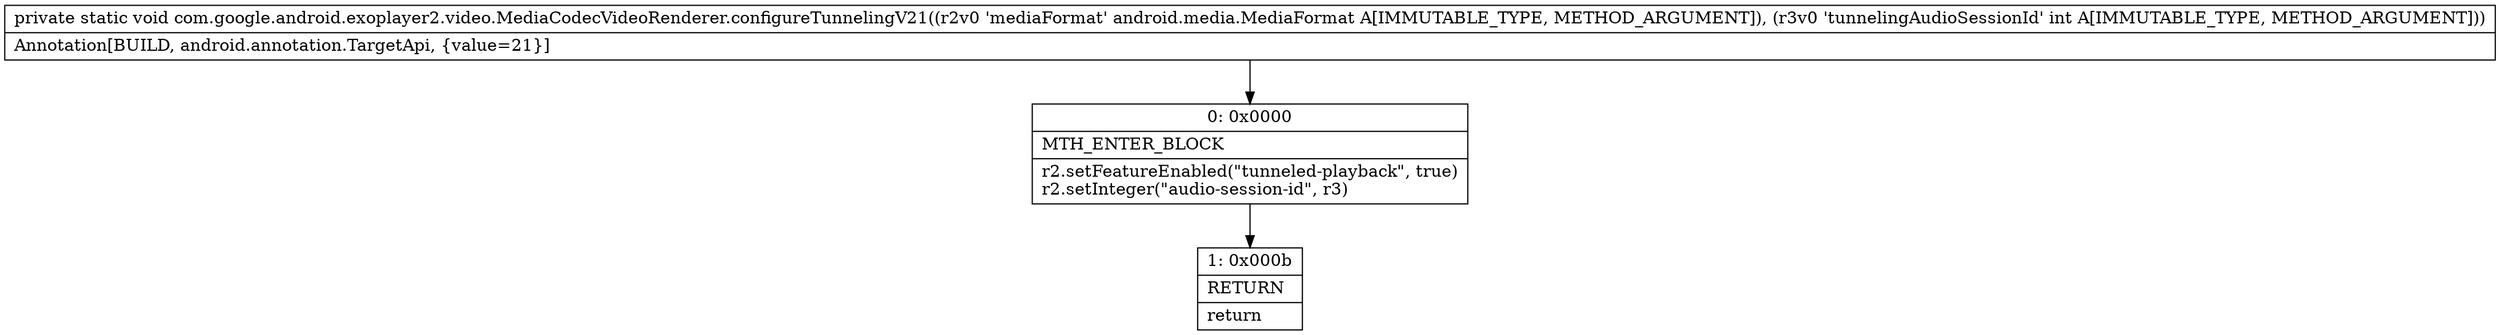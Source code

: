digraph "CFG forcom.google.android.exoplayer2.video.MediaCodecVideoRenderer.configureTunnelingV21(Landroid\/media\/MediaFormat;I)V" {
Node_0 [shape=record,label="{0\:\ 0x0000|MTH_ENTER_BLOCK\l|r2.setFeatureEnabled(\"tunneled\-playback\", true)\lr2.setInteger(\"audio\-session\-id\", r3)\l}"];
Node_1 [shape=record,label="{1\:\ 0x000b|RETURN\l|return\l}"];
MethodNode[shape=record,label="{private static void com.google.android.exoplayer2.video.MediaCodecVideoRenderer.configureTunnelingV21((r2v0 'mediaFormat' android.media.MediaFormat A[IMMUTABLE_TYPE, METHOD_ARGUMENT]), (r3v0 'tunnelingAudioSessionId' int A[IMMUTABLE_TYPE, METHOD_ARGUMENT]))  | Annotation[BUILD, android.annotation.TargetApi, \{value=21\}]\l}"];
MethodNode -> Node_0;
Node_0 -> Node_1;
}

